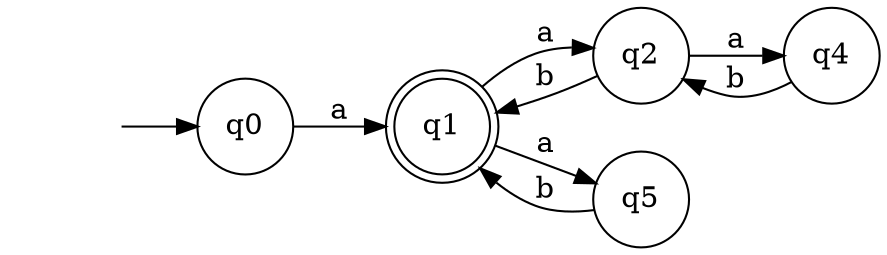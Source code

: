 digraph G {
  rankdir=LR;
  node [shape=doublecircle] q1;
  node [shape=circle];

  q0 -> q1 [label="a"];

  q1 -> q2 [label="a"]; q2 -> q1 [label="b"];
  q2 -> q4 [label="a"]; q4 -> q2 [label="b"];
  q1 -> q5 [label="a"]; q5 -> q1 [label="b"];
  node [shape=none, label=""];
  0 -> q0;
}